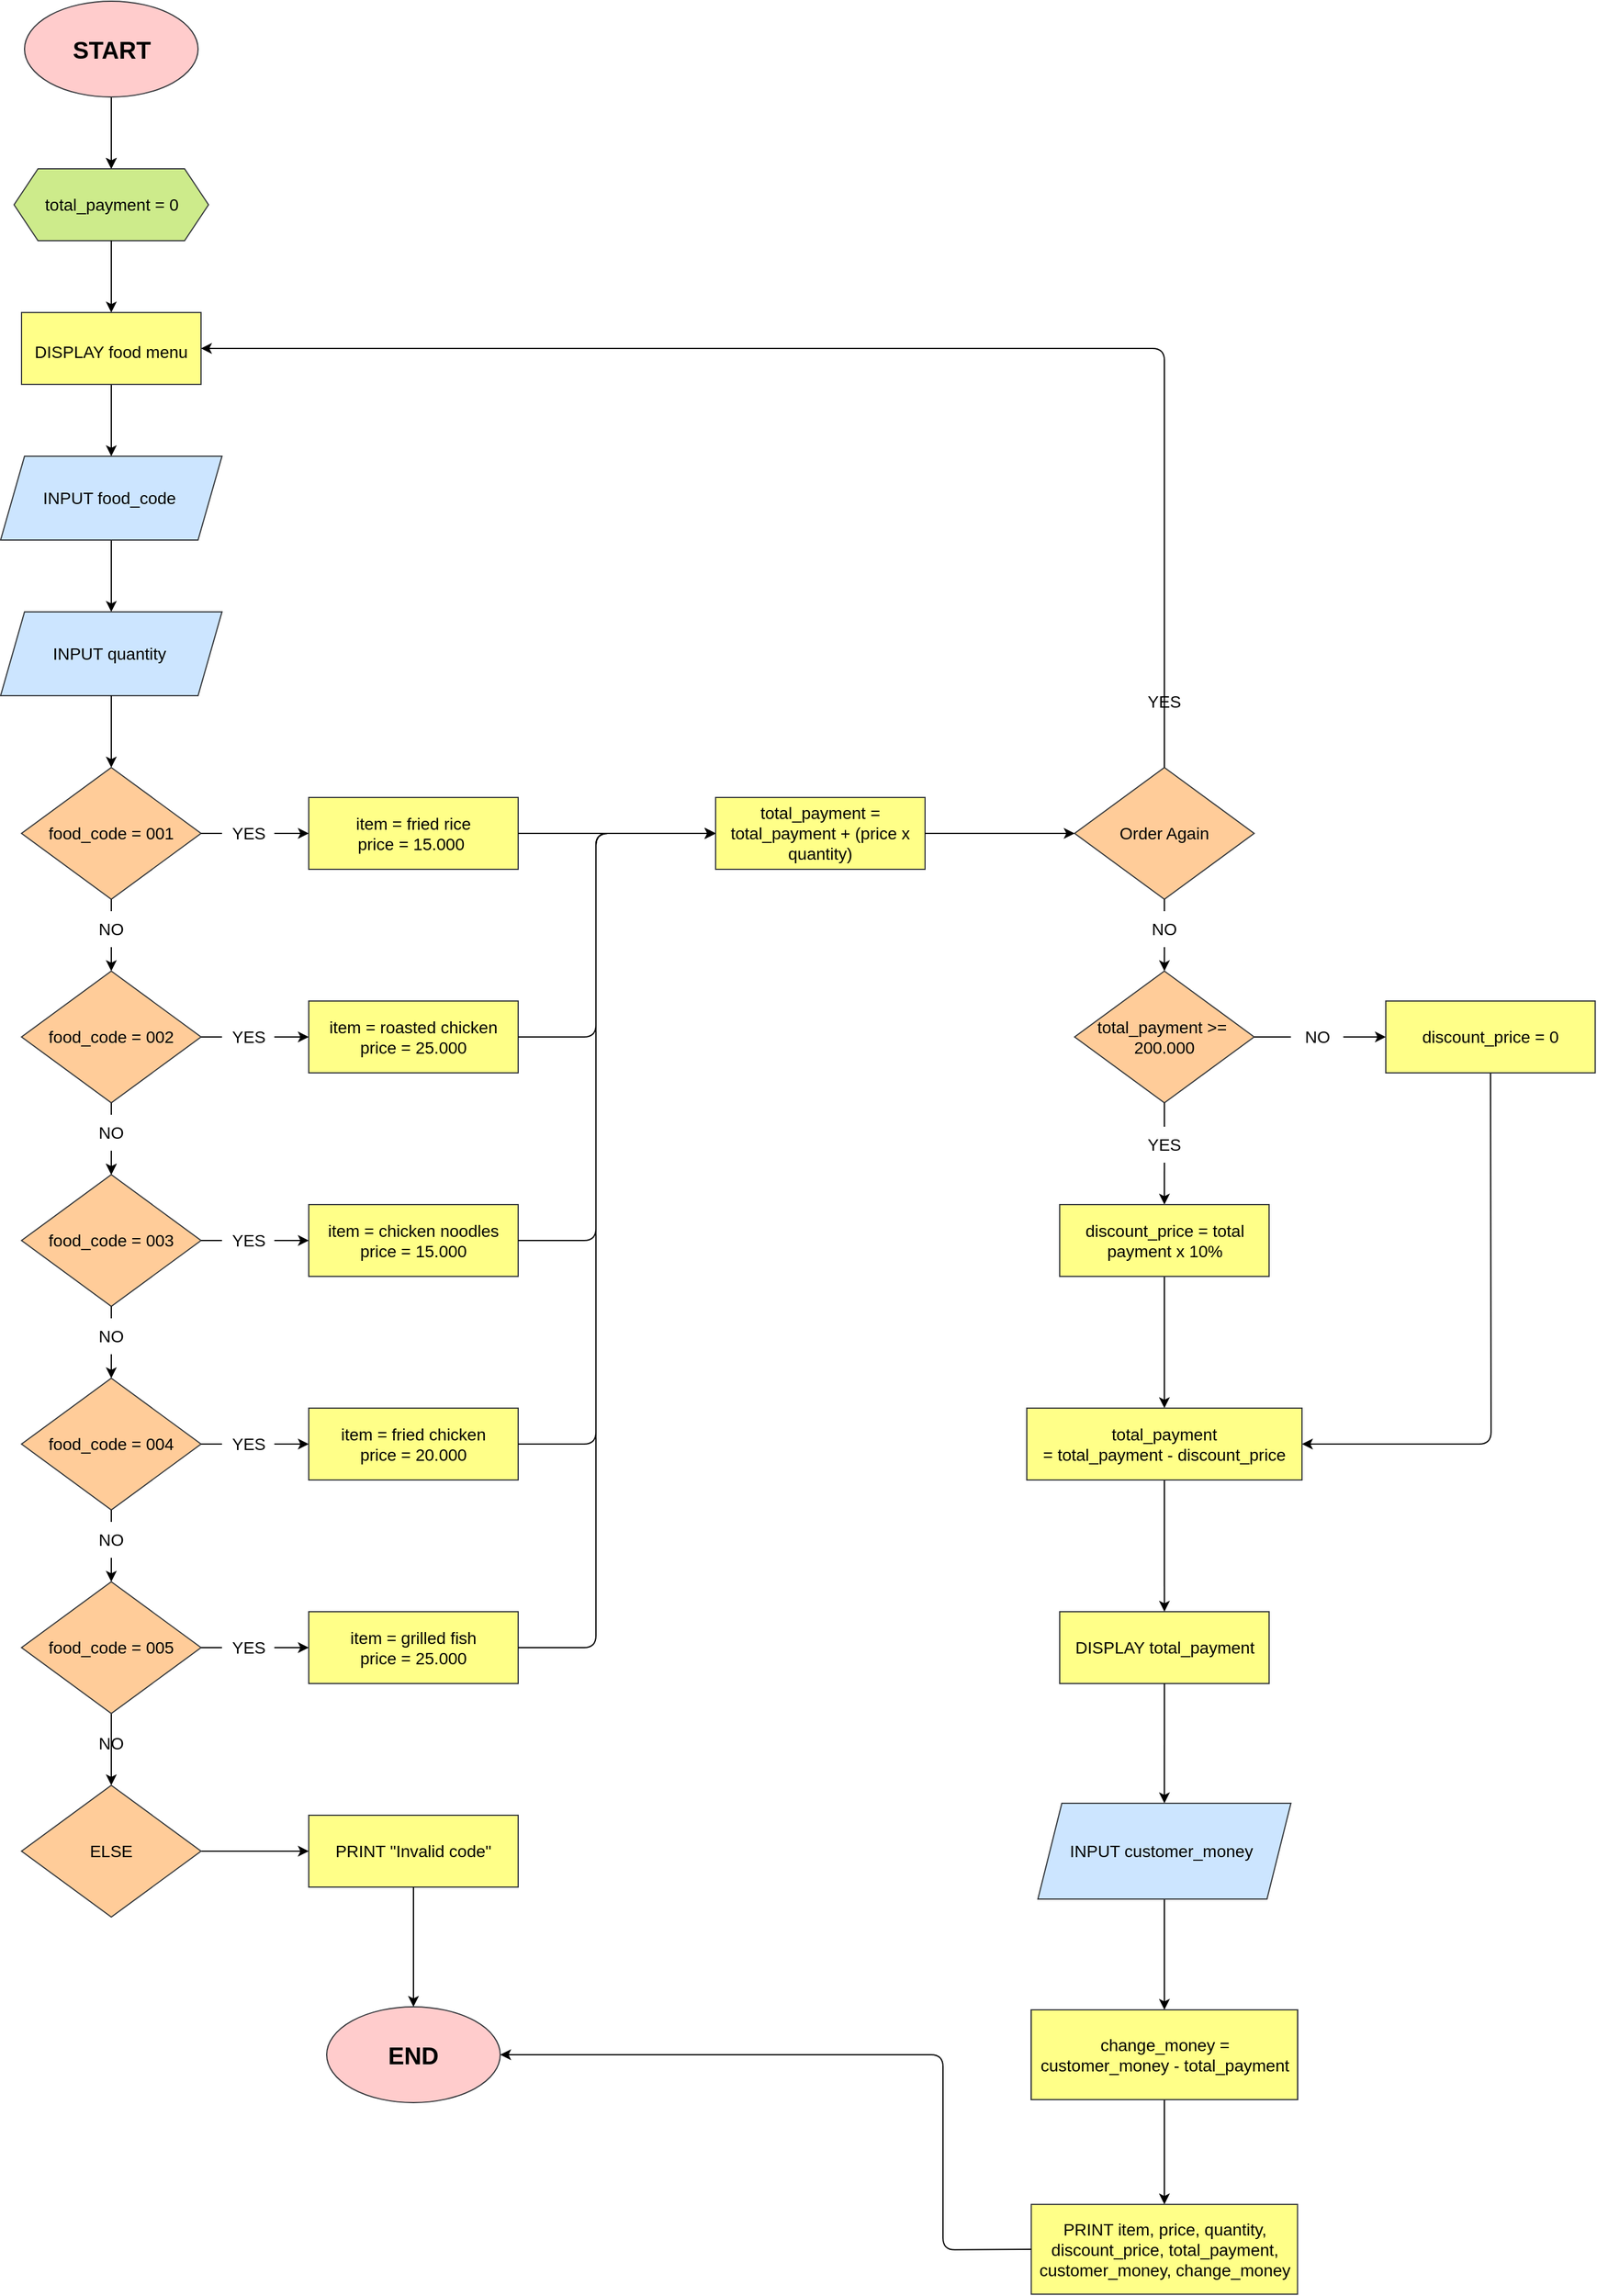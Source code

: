 <mxfile>
    <diagram id="leVJV5RVXXr9aKHUHhxM" name="Page-1">
        <mxGraphModel dx="1320" dy="349" grid="1" gridSize="10" guides="1" tooltips="1" connect="1" arrows="1" fold="1" page="1" pageScale="1" pageWidth="850" pageHeight="1100" background="#ffffff" math="0" shadow="0">
            <root>
                <mxCell id="0"/>
                <mxCell id="1" parent="0"/>
                <mxCell id="5" style="edgeStyle=none;html=1;entryX=0.5;entryY=0;entryDx=0;entryDy=0;" edge="1" parent="1" source="2" target="4">
                    <mxGeometry relative="1" as="geometry">
                        <mxPoint x="152.5" y="140" as="targetPoint"/>
                    </mxGeometry>
                </mxCell>
                <mxCell id="6" style="edgeStyle=none;html=1;entryX=0.5;entryY=0;entryDx=0;entryDy=0;strokeColor=#000000;" edge="1" parent="1" source="2" target="4">
                    <mxGeometry relative="1" as="geometry"/>
                </mxCell>
                <mxCell id="2" value="&lt;span style=&quot;font-size: 20px&quot;&gt;&lt;b&gt;START&lt;/b&gt;&lt;/span&gt;" style="ellipse;whiteSpace=wrap;html=1;fillColor=#ffcccc;strokeColor=#36393d;fontColor=#000000;" vertex="1" parent="1">
                    <mxGeometry x="82.5" y="40" width="145" height="80" as="geometry"/>
                </mxCell>
                <mxCell id="4" value="total_payment = 0" style="shape=hexagon;perimeter=hexagonPerimeter2;whiteSpace=wrap;html=1;fixedSize=1;fontSize=14;fillColor=#cdeb8b;strokeColor=#36393d;fontColor=#000000;" vertex="1" parent="1">
                    <mxGeometry x="73.75" y="180" width="162.5" height="60" as="geometry"/>
                </mxCell>
                <mxCell id="7" style="edgeStyle=none;html=1;entryX=0.5;entryY=0;entryDx=0;entryDy=0;fontSize=14;fontColor=#000000;strokeColor=#000000;" edge="1" parent="1" target="9">
                    <mxGeometry relative="1" as="geometry">
                        <mxPoint x="155" y="240" as="sourcePoint"/>
                    </mxGeometry>
                </mxCell>
                <mxCell id="8" style="edgeStyle=none;html=1;entryX=0.5;entryY=0;entryDx=0;entryDy=0;fontSize=14;fontColor=#000000;strokeColor=#000000;" edge="1" parent="1" source="9" target="11">
                    <mxGeometry relative="1" as="geometry"/>
                </mxCell>
                <mxCell id="9" value="&lt;span style=&quot;font-size: 14px&quot;&gt;DISPLAY food menu&lt;/span&gt;" style="rounded=0;whiteSpace=wrap;html=1;fontSize=20;fillColor=#ffff88;strokeColor=#36393d;fontColor=#000000;" vertex="1" parent="1">
                    <mxGeometry x="80" y="300" width="150" height="60" as="geometry"/>
                </mxCell>
                <mxCell id="10" style="edgeStyle=none;html=1;entryX=0.5;entryY=0;entryDx=0;entryDy=0;fontSize=14;fontColor=#000000;strokeColor=#000000;" edge="1" parent="1" source="11" target="12">
                    <mxGeometry relative="1" as="geometry"/>
                </mxCell>
                <mxCell id="11" value="INPUT food_code&amp;nbsp;" style="shape=parallelogram;perimeter=parallelogramPerimeter;whiteSpace=wrap;html=1;fixedSize=1;fontSize=14;fillColor=#cce5ff;strokeColor=#36393d;fontColor=#000000;" vertex="1" parent="1">
                    <mxGeometry x="62.5" y="420" width="185" height="70" as="geometry"/>
                </mxCell>
                <mxCell id="12" value="INPUT quantity&amp;nbsp;" style="shape=parallelogram;perimeter=parallelogramPerimeter;whiteSpace=wrap;html=1;fixedSize=1;fontSize=14;fillColor=#cce5ff;strokeColor=#36393d;fontColor=#000000;" vertex="1" parent="1">
                    <mxGeometry x="62.5" y="550" width="185" height="70" as="geometry"/>
                </mxCell>
                <mxCell id="13" style="edgeStyle=none;html=1;fontSize=14;fontColor=#000000;strokeColor=#000000;" edge="1" parent="1" target="16">
                    <mxGeometry relative="1" as="geometry">
                        <mxPoint x="155" y="620.0" as="sourcePoint"/>
                    </mxGeometry>
                </mxCell>
                <mxCell id="14" style="edgeStyle=none;html=1;entryX=0.5;entryY=0;entryDx=0;entryDy=0;fontSize=14;startArrow=none;fontColor=#000000;strokeColor=#000000;" edge="1" parent="1" source="32" target="19">
                    <mxGeometry relative="1" as="geometry"/>
                </mxCell>
                <mxCell id="15" style="edgeStyle=none;html=1;entryX=0;entryY=0.5;entryDx=0;entryDy=0;fontSize=14;startArrow=none;fontColor=#000000;strokeColor=#000000;" edge="1" parent="1" source="50">
                    <mxGeometry relative="1" as="geometry">
                        <mxPoint x="320" y="735.0" as="targetPoint"/>
                    </mxGeometry>
                </mxCell>
                <mxCell id="16" value="food_code = 001" style="rhombus;whiteSpace=wrap;html=1;fontSize=14;fillColor=#ffcc99;strokeColor=#36393d;fontColor=#000000;" vertex="1" parent="1">
                    <mxGeometry x="80" y="680" width="150" height="110" as="geometry"/>
                </mxCell>
                <mxCell id="17" style="edgeStyle=none;html=1;entryX=0.5;entryY=0;entryDx=0;entryDy=0;fontSize=14;startArrow=none;fontColor=#000000;strokeColor=#000000;" edge="1" parent="1" source="35" target="22">
                    <mxGeometry relative="1" as="geometry"/>
                </mxCell>
                <mxCell id="18" style="edgeStyle=none;html=1;entryX=0;entryY=0.5;entryDx=0;entryDy=0;fontSize=14;startArrow=none;fontColor=#000000;strokeColor=#000000;" edge="1" parent="1" source="48">
                    <mxGeometry relative="1" as="geometry">
                        <mxPoint x="320" y="905.0" as="targetPoint"/>
                    </mxGeometry>
                </mxCell>
                <mxCell id="19" value="food_code = 002" style="rhombus;whiteSpace=wrap;html=1;fontSize=14;fillColor=#ffcc99;strokeColor=#36393d;fontColor=#000000;" vertex="1" parent="1">
                    <mxGeometry x="80" y="850" width="150" height="110" as="geometry"/>
                </mxCell>
                <mxCell id="20" style="edgeStyle=none;html=1;entryX=0.5;entryY=0;entryDx=0;entryDy=0;fontSize=14;startArrow=none;fontColor=#000000;strokeColor=#000000;" edge="1" parent="1" source="37" target="25">
                    <mxGeometry relative="1" as="geometry"/>
                </mxCell>
                <mxCell id="21" style="edgeStyle=none;html=1;entryX=0;entryY=0.5;entryDx=0;entryDy=0;fontSize=14;startArrow=none;fontColor=#000000;strokeColor=#000000;" edge="1" parent="1" source="46">
                    <mxGeometry relative="1" as="geometry">
                        <mxPoint x="320" y="1075.0" as="targetPoint"/>
                    </mxGeometry>
                </mxCell>
                <mxCell id="22" value="food_code = 003" style="rhombus;whiteSpace=wrap;html=1;fontSize=14;fillColor=#ffcc99;strokeColor=#36393d;fontColor=#000000;" vertex="1" parent="1">
                    <mxGeometry x="80" y="1020" width="150" height="110" as="geometry"/>
                </mxCell>
                <mxCell id="23" style="edgeStyle=none;html=1;entryX=0.5;entryY=0;entryDx=0;entryDy=0;fontSize=14;startArrow=none;fontColor=#000000;strokeColor=#000000;" edge="1" parent="1" source="39" target="28">
                    <mxGeometry relative="1" as="geometry"/>
                </mxCell>
                <mxCell id="24" style="edgeStyle=none;html=1;entryX=0;entryY=0.5;entryDx=0;entryDy=0;fontSize=14;startArrow=none;fontColor=#000000;strokeColor=#000000;" edge="1" parent="1" source="44">
                    <mxGeometry relative="1" as="geometry">
                        <mxPoint x="320" y="1245.0" as="targetPoint"/>
                    </mxGeometry>
                </mxCell>
                <mxCell id="25" value="food_code = 004" style="rhombus;whiteSpace=wrap;html=1;fontSize=14;fillColor=#ffcc99;strokeColor=#36393d;fontColor=#000000;" vertex="1" parent="1">
                    <mxGeometry x="80" y="1190" width="150" height="110" as="geometry"/>
                </mxCell>
                <mxCell id="26" style="edgeStyle=none;html=1;entryX=0.5;entryY=0;entryDx=0;entryDy=0;fontSize=14;fontColor=#000000;strokeColor=#000000;" edge="1" parent="1" source="28" target="30">
                    <mxGeometry relative="1" as="geometry"/>
                </mxCell>
                <mxCell id="27" style="edgeStyle=none;html=1;entryX=0;entryY=0.5;entryDx=0;entryDy=0;fontSize=14;startArrow=none;fontColor=#000000;strokeColor=#000000;" edge="1" parent="1" source="42">
                    <mxGeometry relative="1" as="geometry">
                        <mxPoint x="320" y="1415" as="targetPoint"/>
                    </mxGeometry>
                </mxCell>
                <mxCell id="28" value="food_code = 005" style="rhombus;whiteSpace=wrap;html=1;fontSize=14;fillColor=#ffcc99;strokeColor=#36393d;fontColor=#000000;" vertex="1" parent="1">
                    <mxGeometry x="80" y="1360" width="150" height="110" as="geometry"/>
                </mxCell>
                <mxCell id="29" style="edgeStyle=none;html=1;entryX=0;entryY=0.5;entryDx=0;entryDy=0;fontSize=14;fontColor=#000000;strokeColor=#000000;" edge="1" parent="1" source="30" target="31">
                    <mxGeometry relative="1" as="geometry"/>
                </mxCell>
                <mxCell id="30" value="ELSE" style="rhombus;whiteSpace=wrap;html=1;fontSize=14;fillColor=#ffcc99;strokeColor=#36393d;fontColor=#000000;" vertex="1" parent="1">
                    <mxGeometry x="80" y="1530" width="150" height="110" as="geometry"/>
                </mxCell>
                <mxCell id="31" value="PRINT &quot;Invalid code&quot;" style="rounded=0;whiteSpace=wrap;html=1;fontSize=14;fillColor=#ffff88;strokeColor=#36393d;fontColor=#000000;" vertex="1" parent="1">
                    <mxGeometry x="320" y="1555" width="175" height="60" as="geometry"/>
                </mxCell>
                <mxCell id="32" value="NO" style="text;html=1;strokeColor=none;fillColor=none;align=center;verticalAlign=middle;whiteSpace=wrap;rounded=0;fontSize=14;fontColor=#000000;" vertex="1" parent="1">
                    <mxGeometry x="125" y="800" width="60" height="30" as="geometry"/>
                </mxCell>
                <mxCell id="33" value="" style="edgeStyle=none;html=1;entryX=0.5;entryY=0;entryDx=0;entryDy=0;fontSize=14;endArrow=none;fontColor=#000000;strokeColor=#000000;" edge="1" parent="1" source="16" target="32">
                    <mxGeometry relative="1" as="geometry">
                        <mxPoint x="155" y="790" as="sourcePoint"/>
                        <mxPoint x="155" y="850" as="targetPoint"/>
                    </mxGeometry>
                </mxCell>
                <mxCell id="34" value="" style="edgeStyle=none;html=1;fontSize=14;fontColor=#000000;strokeColor=#000000;" edge="1" parent="1" source="35" target="22">
                    <mxGeometry relative="1" as="geometry"/>
                </mxCell>
                <mxCell id="35" value="NO" style="text;html=1;strokeColor=none;fillColor=none;align=center;verticalAlign=middle;whiteSpace=wrap;rounded=0;fontSize=14;fontColor=#000000;" vertex="1" parent="1">
                    <mxGeometry x="125" y="970" width="60" height="30" as="geometry"/>
                </mxCell>
                <mxCell id="36" value="" style="edgeStyle=none;html=1;entryX=0.5;entryY=0;entryDx=0;entryDy=0;fontSize=14;endArrow=none;fontColor=#000000;strokeColor=#000000;" edge="1" parent="1" source="19" target="35">
                    <mxGeometry relative="1" as="geometry">
                        <mxPoint x="155" y="960" as="sourcePoint"/>
                        <mxPoint x="155" y="1020" as="targetPoint"/>
                    </mxGeometry>
                </mxCell>
                <mxCell id="37" value="NO" style="text;html=1;strokeColor=none;fillColor=none;align=center;verticalAlign=middle;whiteSpace=wrap;rounded=0;fontSize=14;fontColor=#000000;" vertex="1" parent="1">
                    <mxGeometry x="125" y="1140" width="60" height="30" as="geometry"/>
                </mxCell>
                <mxCell id="38" value="" style="edgeStyle=none;html=1;entryX=0.5;entryY=0;entryDx=0;entryDy=0;fontSize=14;endArrow=none;fontColor=#000000;strokeColor=#000000;" edge="1" parent="1" source="22" target="37">
                    <mxGeometry relative="1" as="geometry">
                        <mxPoint x="155" y="1130" as="sourcePoint"/>
                        <mxPoint x="155" y="1190" as="targetPoint"/>
                    </mxGeometry>
                </mxCell>
                <mxCell id="39" value="NO" style="text;html=1;strokeColor=none;fillColor=none;align=center;verticalAlign=middle;whiteSpace=wrap;rounded=0;fontSize=14;fontColor=#000000;" vertex="1" parent="1">
                    <mxGeometry x="125" y="1310" width="60" height="30" as="geometry"/>
                </mxCell>
                <mxCell id="40" value="" style="edgeStyle=none;html=1;entryX=0.5;entryY=0;entryDx=0;entryDy=0;fontSize=14;endArrow=none;fontColor=#000000;strokeColor=#000000;" edge="1" parent="1" source="25" target="39">
                    <mxGeometry relative="1" as="geometry">
                        <mxPoint x="155" y="1300" as="sourcePoint"/>
                        <mxPoint x="155" y="1360" as="targetPoint"/>
                    </mxGeometry>
                </mxCell>
                <mxCell id="41" value="NO" style="text;html=1;strokeColor=none;fillColor=none;align=center;verticalAlign=middle;whiteSpace=wrap;rounded=0;fontSize=14;fontColor=#000000;" vertex="1" parent="1">
                    <mxGeometry x="125" y="1480" width="60" height="30" as="geometry"/>
                </mxCell>
                <mxCell id="42" value="YES" style="text;html=1;strokeColor=none;fillColor=none;align=center;verticalAlign=middle;whiteSpace=wrap;rounded=0;fontSize=14;fontColor=#000000;" vertex="1" parent="1">
                    <mxGeometry x="247.5" y="1400" width="43.75" height="30" as="geometry"/>
                </mxCell>
                <mxCell id="43" value="" style="edgeStyle=none;html=1;entryX=0;entryY=0.5;entryDx=0;entryDy=0;fontSize=14;endArrow=none;fontColor=#000000;strokeColor=#000000;" edge="1" parent="1" source="28" target="42">
                    <mxGeometry relative="1" as="geometry">
                        <mxPoint x="230" y="1415" as="sourcePoint"/>
                        <mxPoint x="320" y="1415" as="targetPoint"/>
                    </mxGeometry>
                </mxCell>
                <mxCell id="44" value="YES" style="text;html=1;strokeColor=none;fillColor=none;align=center;verticalAlign=middle;whiteSpace=wrap;rounded=0;fontSize=14;fontColor=#000000;" vertex="1" parent="1">
                    <mxGeometry x="247.5" y="1230" width="43.75" height="30" as="geometry"/>
                </mxCell>
                <mxCell id="45" value="" style="edgeStyle=none;html=1;entryX=0;entryY=0.5;entryDx=0;entryDy=0;fontSize=14;endArrow=none;fontColor=#000000;strokeColor=#000000;" edge="1" parent="1" source="25" target="44">
                    <mxGeometry relative="1" as="geometry">
                        <mxPoint x="230" y="1245" as="sourcePoint"/>
                        <mxPoint x="320" y="1245" as="targetPoint"/>
                    </mxGeometry>
                </mxCell>
                <mxCell id="46" value="YES" style="text;html=1;strokeColor=none;fillColor=none;align=center;verticalAlign=middle;whiteSpace=wrap;rounded=0;fontSize=14;fontColor=#000000;" vertex="1" parent="1">
                    <mxGeometry x="247.5" y="1060" width="43.75" height="30" as="geometry"/>
                </mxCell>
                <mxCell id="47" value="" style="edgeStyle=none;html=1;entryX=0;entryY=0.5;entryDx=0;entryDy=0;fontSize=14;endArrow=none;fontColor=#000000;strokeColor=#000000;" edge="1" parent="1" source="22" target="46">
                    <mxGeometry relative="1" as="geometry">
                        <mxPoint x="230" y="1075" as="sourcePoint"/>
                        <mxPoint x="320" y="1075" as="targetPoint"/>
                    </mxGeometry>
                </mxCell>
                <mxCell id="48" value="YES" style="text;html=1;strokeColor=none;fillColor=none;align=center;verticalAlign=middle;whiteSpace=wrap;rounded=0;fontSize=14;fontColor=#000000;" vertex="1" parent="1">
                    <mxGeometry x="247.5" y="890" width="43.75" height="30" as="geometry"/>
                </mxCell>
                <mxCell id="49" value="" style="edgeStyle=none;html=1;entryX=0;entryY=0.5;entryDx=0;entryDy=0;fontSize=14;endArrow=none;fontColor=#000000;strokeColor=#000000;" edge="1" parent="1" source="19" target="48">
                    <mxGeometry relative="1" as="geometry">
                        <mxPoint x="230" y="905" as="sourcePoint"/>
                        <mxPoint x="320" y="905" as="targetPoint"/>
                    </mxGeometry>
                </mxCell>
                <mxCell id="50" value="YES" style="text;html=1;strokeColor=none;fillColor=none;align=center;verticalAlign=middle;whiteSpace=wrap;rounded=0;fontSize=14;fontColor=#000000;" vertex="1" parent="1">
                    <mxGeometry x="247.5" y="720" width="43.75" height="30" as="geometry"/>
                </mxCell>
                <mxCell id="51" value="" style="edgeStyle=none;html=1;entryX=0;entryY=0.5;entryDx=0;entryDy=0;fontSize=14;endArrow=none;fontColor=#000000;strokeColor=#000000;" edge="1" parent="1" source="16" target="50">
                    <mxGeometry relative="1" as="geometry">
                        <mxPoint x="230" y="735" as="sourcePoint"/>
                        <mxPoint x="320" y="735" as="targetPoint"/>
                    </mxGeometry>
                </mxCell>
                <mxCell id="52" value="&lt;span&gt;item = grilled fish&lt;/span&gt;&lt;br&gt;&lt;span&gt;price = 25.000&lt;/span&gt;" style="rounded=0;whiteSpace=wrap;html=1;fontSize=14;fillColor=#ffff88;strokeColor=#36393d;fontColor=#000000;" vertex="1" parent="1">
                    <mxGeometry x="320" y="1385" width="175" height="60" as="geometry"/>
                </mxCell>
                <mxCell id="53" value="&lt;span&gt;item = fried chicken&lt;/span&gt;&lt;br&gt;&lt;span&gt;price = 20.000&lt;/span&gt;" style="rounded=0;whiteSpace=wrap;html=1;fontSize=14;fillColor=#ffff88;strokeColor=#36393d;fontColor=#000000;" vertex="1" parent="1">
                    <mxGeometry x="320" y="1215" width="175" height="60" as="geometry"/>
                </mxCell>
                <mxCell id="54" value="&lt;span&gt;item = chicken noodles&lt;/span&gt;&lt;br&gt;&lt;span&gt;price = 15.000&lt;/span&gt;" style="rounded=0;whiteSpace=wrap;html=1;fontSize=14;fillColor=#ffff88;strokeColor=#36393d;fontColor=#000000;" vertex="1" parent="1">
                    <mxGeometry x="320" y="1045" width="175" height="60" as="geometry"/>
                </mxCell>
                <mxCell id="55" value="&lt;span&gt;item = roasted chicken&lt;/span&gt;&lt;br&gt;&lt;span&gt;price = 25.000&lt;/span&gt;" style="rounded=0;whiteSpace=wrap;html=1;fontSize=14;fillColor=#ffff88;strokeColor=#36393d;fontColor=#000000;" vertex="1" parent="1">
                    <mxGeometry x="320" y="875" width="175" height="60" as="geometry"/>
                </mxCell>
                <mxCell id="56" value="item = fried rice&lt;br&gt;price = 15.000&amp;nbsp;" style="rounded=0;whiteSpace=wrap;html=1;fontSize=14;fillColor=#ffff88;strokeColor=#36393d;fontColor=#000000;" vertex="1" parent="1">
                    <mxGeometry x="320" y="705" width="175" height="60" as="geometry"/>
                </mxCell>
                <mxCell id="57" style="edgeStyle=none;html=1;entryX=0;entryY=0.5;entryDx=0;entryDy=0;fontSize=14;exitX=1;exitY=0.5;exitDx=0;exitDy=0;fontColor=#000000;strokeColor=#000000;" edge="1" parent="1">
                    <mxGeometry relative="1" as="geometry">
                        <Array as="points">
                            <mxPoint x="560" y="1415"/>
                            <mxPoint x="560" y="1075"/>
                            <mxPoint x="560" y="735"/>
                        </Array>
                        <mxPoint x="495" y="1415" as="sourcePoint"/>
                        <mxPoint x="660" y="735.0" as="targetPoint"/>
                    </mxGeometry>
                </mxCell>
                <mxCell id="58" style="edgeStyle=none;html=1;entryX=0;entryY=0.5;entryDx=0;entryDy=0;fontSize=14;exitX=1;exitY=0.5;exitDx=0;exitDy=0;fontColor=#000000;strokeColor=#000000;" edge="1" parent="1">
                    <mxGeometry relative="1" as="geometry">
                        <Array as="points">
                            <mxPoint x="560" y="1245"/>
                            <mxPoint x="560" y="735"/>
                        </Array>
                        <mxPoint x="495" y="1245.0" as="sourcePoint"/>
                        <mxPoint x="660" y="735.0" as="targetPoint"/>
                    </mxGeometry>
                </mxCell>
                <mxCell id="59" style="edgeStyle=none;html=1;entryX=0;entryY=0.5;entryDx=0;entryDy=0;fontSize=14;exitX=1;exitY=0.5;exitDx=0;exitDy=0;fontColor=#000000;strokeColor=#000000;" edge="1" parent="1">
                    <mxGeometry relative="1" as="geometry">
                        <Array as="points">
                            <mxPoint x="560" y="1075"/>
                            <mxPoint x="560" y="735"/>
                        </Array>
                        <mxPoint x="495" y="1075.0" as="sourcePoint"/>
                        <mxPoint x="660" y="735.0" as="targetPoint"/>
                    </mxGeometry>
                </mxCell>
                <mxCell id="60" style="edgeStyle=none;html=1;entryX=0;entryY=0.5;entryDx=0;entryDy=0;fontSize=14;exitX=1;exitY=0.5;exitDx=0;exitDy=0;fontColor=#000000;strokeColor=#000000;" edge="1" parent="1">
                    <mxGeometry relative="1" as="geometry">
                        <Array as="points">
                            <mxPoint x="560" y="905"/>
                            <mxPoint x="560" y="735"/>
                        </Array>
                        <mxPoint x="495" y="905.0" as="sourcePoint"/>
                        <mxPoint x="660" y="735.0" as="targetPoint"/>
                    </mxGeometry>
                </mxCell>
                <mxCell id="61" style="edgeStyle=none;html=1;entryX=0;entryY=0.5;entryDx=0;entryDy=0;fontSize=14;exitX=1;exitY=0.5;exitDx=0;exitDy=0;fontColor=#000000;strokeColor=#000000;" edge="1" parent="1">
                    <mxGeometry relative="1" as="geometry">
                        <Array as="points">
                            <mxPoint x="560" y="735"/>
                        </Array>
                        <mxPoint x="495" y="735.0" as="sourcePoint"/>
                        <mxPoint x="660" y="735.0" as="targetPoint"/>
                    </mxGeometry>
                </mxCell>
                <mxCell id="62" value="total_payment = total_payment + (price x quantity)" style="rounded=0;whiteSpace=wrap;html=1;fontSize=14;fillColor=#ffff88;strokeColor=#36393d;fontColor=#000000;" vertex="1" parent="1">
                    <mxGeometry x="660" y="705" width="175" height="60" as="geometry"/>
                </mxCell>
                <mxCell id="63" value="Order Again" style="rhombus;whiteSpace=wrap;html=1;fontSize=14;fillColor=#ffcc99;strokeColor=#36393d;fontColor=#000000;" vertex="1" parent="1">
                    <mxGeometry x="960" y="680" width="150" height="110" as="geometry"/>
                </mxCell>
                <mxCell id="64" style="edgeStyle=none;html=1;entryX=0;entryY=0.5;entryDx=0;entryDy=0;fontSize=14;fontColor=#000000;strokeColor=#000000;" edge="1" parent="1">
                    <mxGeometry relative="1" as="geometry">
                        <mxPoint x="835" y="735" as="sourcePoint"/>
                        <mxPoint x="960" y="735" as="targetPoint"/>
                    </mxGeometry>
                </mxCell>
                <mxCell id="65" style="edgeStyle=none;html=1;entryX=1;entryY=0.5;entryDx=0;entryDy=0;fontSize=14;fontColor=#000000;strokeColor=#000000;" edge="1" parent="1">
                    <mxGeometry relative="1" as="geometry">
                        <Array as="points">
                            <mxPoint x="1035" y="330"/>
                        </Array>
                        <mxPoint x="1035" y="680" as="sourcePoint"/>
                        <mxPoint x="230" y="330" as="targetPoint"/>
                    </mxGeometry>
                </mxCell>
                <mxCell id="66" value="YES" style="text;html=1;strokeColor=none;fillColor=none;align=center;verticalAlign=middle;whiteSpace=wrap;rounded=0;fontSize=14;fontColor=#000000;" vertex="1" parent="1">
                    <mxGeometry x="1013.13" y="610" width="43.75" height="30" as="geometry"/>
                </mxCell>
                <mxCell id="67" style="edgeStyle=none;html=1;fontSize=14;fontColor=#000000;strokeColor=#000000;startArrow=none;" edge="1" parent="1" source="80" target="70">
                    <mxGeometry relative="1" as="geometry"/>
                </mxCell>
                <mxCell id="68" style="edgeStyle=none;html=1;entryX=0;entryY=0.5;entryDx=0;entryDy=0;fontSize=14;fontColor=#000000;strokeColor=#000000;startArrow=none;" edge="1" parent="1" source="82" target="73">
                    <mxGeometry relative="1" as="geometry"/>
                </mxCell>
                <mxCell id="69" style="edgeStyle=none;html=1;fontSize=14;startArrow=none;fontColor=#000000;strokeColor=#000000;" edge="1" parent="1" source="78" target="75">
                    <mxGeometry relative="1" as="geometry"/>
                </mxCell>
                <mxCell id="70" value="total_payment &amp;gt;=&amp;nbsp;&lt;br&gt;200.000" style="rhombus;whiteSpace=wrap;html=1;fontSize=14;fillColor=#ffcc99;strokeColor=#36393d;fontColor=#000000;" vertex="1" parent="1">
                    <mxGeometry x="960" y="850" width="150" height="110" as="geometry"/>
                </mxCell>
                <mxCell id="71" value="DISPLAY total_payment" style="rounded=0;whiteSpace=wrap;html=1;fontSize=14;fillColor=#ffff88;strokeColor=#36393d;fontColor=#000000;" vertex="1" parent="1">
                    <mxGeometry x="947.52" y="1385" width="175" height="60" as="geometry"/>
                </mxCell>
                <mxCell id="72" style="edgeStyle=none;html=1;entryX=1;entryY=0.5;entryDx=0;entryDy=0;fontSize=14;fontColor=#000000;strokeColor=#000000;" edge="1" parent="1" source="73" target="77">
                    <mxGeometry relative="1" as="geometry">
                        <Array as="points">
                            <mxPoint x="1308" y="1245"/>
                        </Array>
                    </mxGeometry>
                </mxCell>
                <mxCell id="73" value="discount_price = 0" style="rounded=0;whiteSpace=wrap;html=1;fontSize=14;fillColor=#ffff88;strokeColor=#36393d;fontColor=#000000;" vertex="1" parent="1">
                    <mxGeometry x="1220" y="875" width="175" height="60" as="geometry"/>
                </mxCell>
                <mxCell id="74" style="edgeStyle=none;html=1;entryX=0.5;entryY=0;entryDx=0;entryDy=0;fontSize=14;fontColor=#000000;strokeColor=#000000;" edge="1" parent="1" source="75" target="77">
                    <mxGeometry relative="1" as="geometry"/>
                </mxCell>
                <mxCell id="75" value="&lt;span&gt;discount_price = total payment x 10%&lt;/span&gt;" style="rounded=0;whiteSpace=wrap;html=1;fontSize=14;fillColor=#ffff88;strokeColor=#36393d;fontColor=#000000;" vertex="1" parent="1">
                    <mxGeometry x="947.5" y="1045" width="175" height="60" as="geometry"/>
                </mxCell>
                <mxCell id="76" style="edgeStyle=none;html=1;entryX=0.5;entryY=0;entryDx=0;entryDy=0;fontSize=14;fontColor=#000000;strokeColor=#000000;" edge="1" parent="1" source="77" target="71">
                    <mxGeometry relative="1" as="geometry"/>
                </mxCell>
                <mxCell id="77" value="total_payment &lt;br&gt;= total_payment - discount_price" style="rounded=0;whiteSpace=wrap;html=1;fontSize=14;fillColor=#ffff88;strokeColor=#36393d;fontColor=#000000;" vertex="1" parent="1">
                    <mxGeometry x="920" y="1215" width="230" height="60" as="geometry"/>
                </mxCell>
                <mxCell id="78" value="YES" style="text;html=1;strokeColor=none;fillColor=none;align=center;verticalAlign=middle;whiteSpace=wrap;rounded=0;fontSize=14;fontColor=#000000;" vertex="1" parent="1">
                    <mxGeometry x="1013.15" y="980" width="43.75" height="30" as="geometry"/>
                </mxCell>
                <mxCell id="79" value="" style="edgeStyle=none;html=1;fontSize=14;endArrow=none;fontColor=#000000;strokeColor=#000000;" edge="1" parent="1" source="70" target="78">
                    <mxGeometry relative="1" as="geometry">
                        <mxPoint x="1035.0" y="960.0" as="sourcePoint"/>
                        <mxPoint x="1035.0" y="1045" as="targetPoint"/>
                    </mxGeometry>
                </mxCell>
                <mxCell id="80" value="NO" style="text;html=1;strokeColor=none;fillColor=none;align=center;verticalAlign=middle;whiteSpace=wrap;rounded=0;fontSize=14;fontColor=#000000;" vertex="1" parent="1">
                    <mxGeometry x="1013.15" y="800" width="43.75" height="30" as="geometry"/>
                </mxCell>
                <mxCell id="81" value="" style="edgeStyle=none;html=1;fontSize=14;fontColor=#000000;strokeColor=#000000;endArrow=none;" edge="1" parent="1" target="80">
                    <mxGeometry relative="1" as="geometry">
                        <mxPoint x="1035.017" y="789.987" as="sourcePoint"/>
                        <mxPoint x="1035" y="850" as="targetPoint"/>
                    </mxGeometry>
                </mxCell>
                <mxCell id="82" value="NO" style="text;html=1;strokeColor=none;fillColor=none;align=center;verticalAlign=middle;whiteSpace=wrap;rounded=0;fontSize=14;fontColor=#000000;" vertex="1" parent="1">
                    <mxGeometry x="1140.73" y="890" width="43.75" height="30" as="geometry"/>
                </mxCell>
                <mxCell id="83" value="" style="edgeStyle=none;html=1;entryX=0;entryY=0.5;entryDx=0;entryDy=0;fontSize=14;fontColor=#000000;strokeColor=#000000;endArrow=none;" edge="1" parent="1" source="70" target="82">
                    <mxGeometry relative="1" as="geometry">
                        <mxPoint x="1110" y="905" as="sourcePoint"/>
                        <mxPoint x="1220" y="905" as="targetPoint"/>
                    </mxGeometry>
                </mxCell>
                <mxCell id="84" style="edgeStyle=none;html=1;entryX=0.5;entryY=0;entryDx=0;entryDy=0;fontSize=14;fontColor=#000000;strokeColor=#000000;" edge="1" parent="1" target="86">
                    <mxGeometry relative="1" as="geometry">
                        <mxPoint x="1035.019" y="1445" as="sourcePoint"/>
                    </mxGeometry>
                </mxCell>
                <mxCell id="85" style="edgeStyle=none;html=1;entryX=0.5;entryY=0;entryDx=0;entryDy=0;fontSize=14;fontColor=#000000;strokeColor=#000000;" edge="1" parent="1" source="86" target="87">
                    <mxGeometry relative="1" as="geometry"/>
                </mxCell>
                <mxCell id="86" value="INPUT customer_money&amp;nbsp;" style="shape=parallelogram;perimeter=parallelogramPerimeter;whiteSpace=wrap;html=1;fixedSize=1;fontSize=14;fillColor=#cce5ff;strokeColor=#36393d;fontColor=#000000;" vertex="1" parent="1">
                    <mxGeometry x="929.3" y="1545" width="211.43" height="80" as="geometry"/>
                </mxCell>
                <mxCell id="87" value="change_money = &lt;br&gt;customer_money - total_payment" style="rounded=0;whiteSpace=wrap;html=1;fontSize=14;fontColor=#000000;" vertex="1" parent="1">
                    <mxGeometry x="923.76" y="1717.5" width="222.5" height="75" as="geometry"/>
                </mxCell>
                <mxCell id="88" style="edgeStyle=none;html=1;entryX=0.5;entryY=0;entryDx=0;entryDy=0;fontSize=14;fontColor=#000000;strokeColor=#000000;" edge="1" parent="1" source="89" target="90">
                    <mxGeometry relative="1" as="geometry"/>
                </mxCell>
                <mxCell id="89" value="change_money = &lt;br&gt;customer_money - total_payment" style="rounded=0;whiteSpace=wrap;html=1;fontSize=14;fillColor=#ffff88;strokeColor=#36393d;fontColor=#000000;" vertex="1" parent="1">
                    <mxGeometry x="923.75" y="1717.5" width="222.5" height="75" as="geometry"/>
                </mxCell>
                <mxCell id="90" value="PRINT item, price, quantity, discount_price, total_payment, customer_money, change_money" style="rounded=0;whiteSpace=wrap;html=1;fontSize=14;fillColor=#ffff88;strokeColor=#36393d;fontColor=#000000;" vertex="1" parent="1">
                    <mxGeometry x="923.75" y="1880" width="222.5" height="75" as="geometry"/>
                </mxCell>
                <mxCell id="91" style="edgeStyle=none;html=1;entryX=0.5;entryY=0;entryDx=0;entryDy=0;fontSize=14;fontColor=#000000;strokeColor=#000000;" edge="1" parent="1" target="92">
                    <mxGeometry relative="1" as="geometry">
                        <mxPoint x="407.5" y="1615" as="sourcePoint"/>
                    </mxGeometry>
                </mxCell>
                <mxCell id="92" value="&lt;span style=&quot;font-size: 20px&quot;&gt;&lt;b&gt;END&lt;/b&gt;&lt;/span&gt;" style="ellipse;whiteSpace=wrap;html=1;fillColor=#ffcccc;strokeColor=#36393d;fontColor=#000000;" vertex="1" parent="1">
                    <mxGeometry x="335" y="1715" width="145" height="80" as="geometry"/>
                </mxCell>
                <mxCell id="93" style="edgeStyle=none;html=1;entryX=1;entryY=0.5;entryDx=0;entryDy=0;fontSize=14;fontColor=#000000;strokeColor=#000000;exitX=0;exitY=0.5;exitDx=0;exitDy=0;" edge="1" parent="1" target="92">
                    <mxGeometry relative="1" as="geometry">
                        <Array as="points">
                            <mxPoint x="850" y="1918"/>
                            <mxPoint x="850" y="1755"/>
                        </Array>
                        <mxPoint x="923.75" y="1917.5" as="sourcePoint"/>
                    </mxGeometry>
                </mxCell>
            </root>
        </mxGraphModel>
    </diagram>
</mxfile>